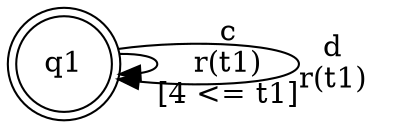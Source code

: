 digraph "tests_1/test17/solution1018/solution" {
	q1[label=q1 shape=doublecircle]
	q1 -> q1[label="c\nr(t1)\n[4 <= t1]"]
	q1 -> q1[label="d\nr(t1)\n"]
}
